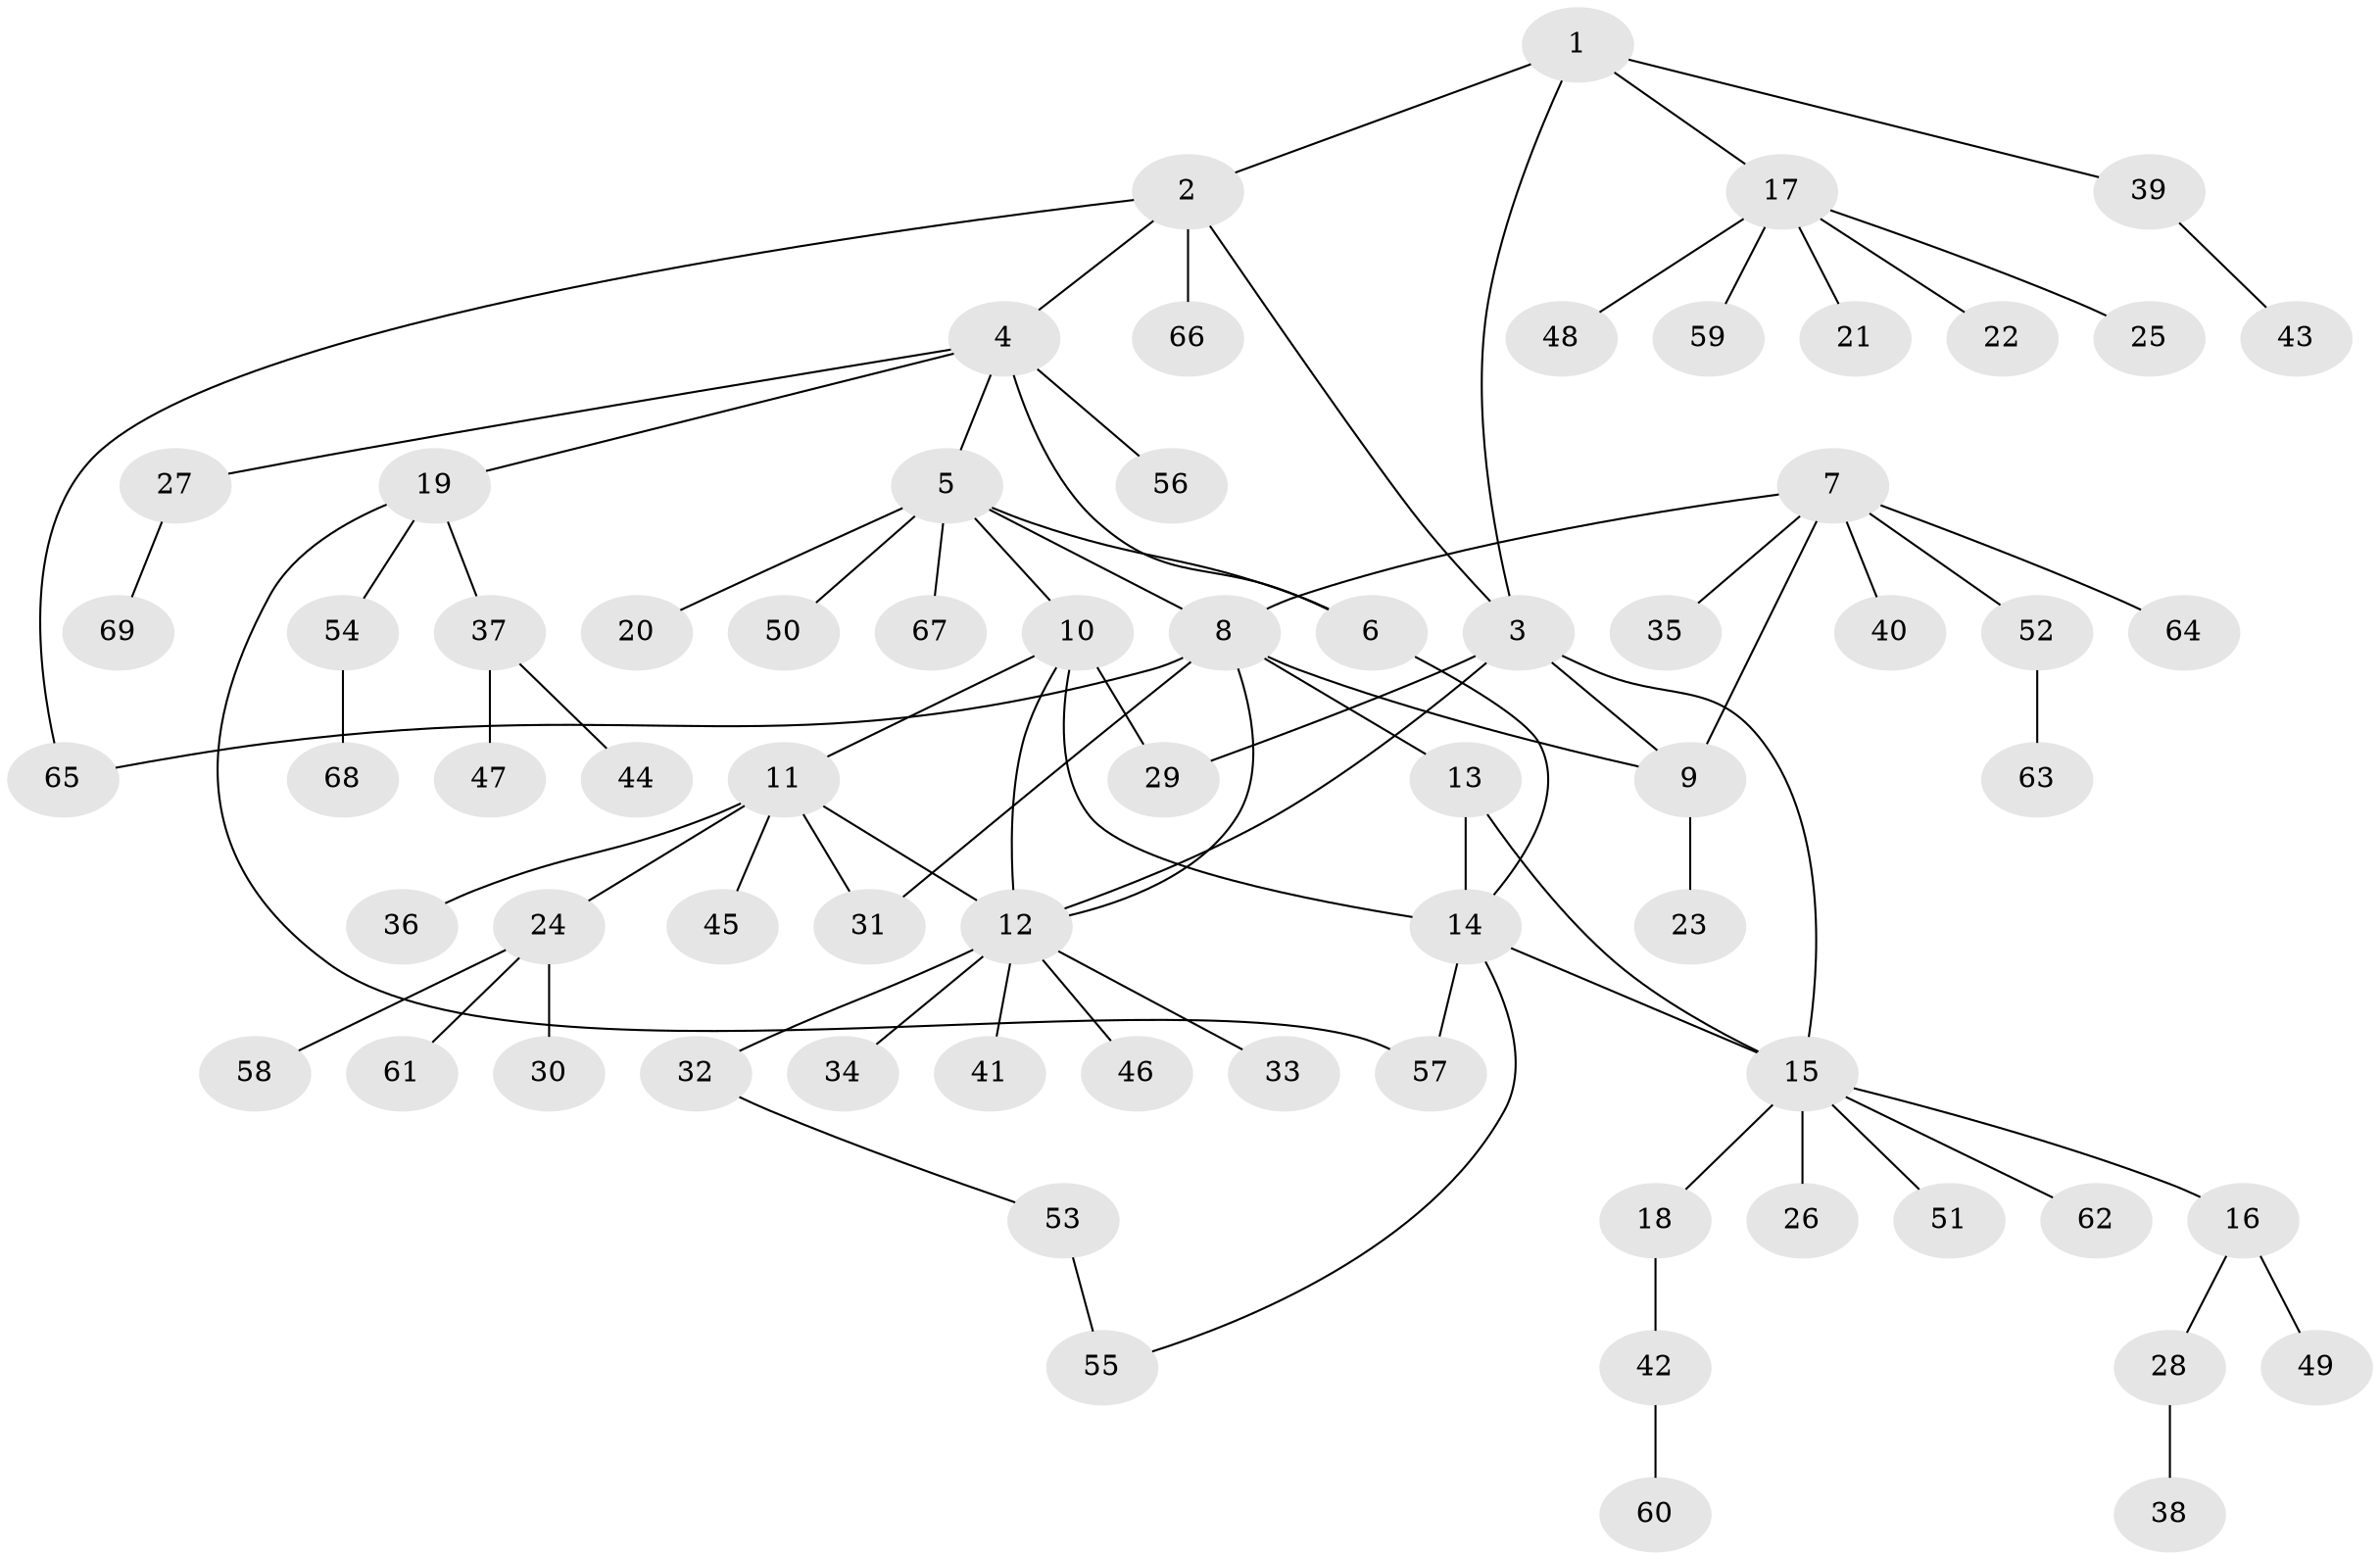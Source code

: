 // coarse degree distribution, {4: 0.06, 8: 0.02, 5: 0.08, 6: 0.04, 3: 0.08, 7: 0.06, 2: 0.2, 1: 0.46}
// Generated by graph-tools (version 1.1) at 2025/52/03/04/25 22:52:37]
// undirected, 69 vertices, 84 edges
graph export_dot {
  node [color=gray90,style=filled];
  1;
  2;
  3;
  4;
  5;
  6;
  7;
  8;
  9;
  10;
  11;
  12;
  13;
  14;
  15;
  16;
  17;
  18;
  19;
  20;
  21;
  22;
  23;
  24;
  25;
  26;
  27;
  28;
  29;
  30;
  31;
  32;
  33;
  34;
  35;
  36;
  37;
  38;
  39;
  40;
  41;
  42;
  43;
  44;
  45;
  46;
  47;
  48;
  49;
  50;
  51;
  52;
  53;
  54;
  55;
  56;
  57;
  58;
  59;
  60;
  61;
  62;
  63;
  64;
  65;
  66;
  67;
  68;
  69;
  1 -- 2;
  1 -- 3;
  1 -- 17;
  1 -- 39;
  2 -- 3;
  2 -- 4;
  2 -- 65;
  2 -- 66;
  3 -- 9;
  3 -- 12;
  3 -- 15;
  3 -- 29;
  4 -- 5;
  4 -- 6;
  4 -- 19;
  4 -- 27;
  4 -- 56;
  5 -- 6;
  5 -- 8;
  5 -- 10;
  5 -- 20;
  5 -- 50;
  5 -- 67;
  6 -- 14;
  7 -- 8;
  7 -- 9;
  7 -- 35;
  7 -- 40;
  7 -- 52;
  7 -- 64;
  8 -- 9;
  8 -- 12;
  8 -- 13;
  8 -- 31;
  8 -- 65;
  9 -- 23;
  10 -- 11;
  10 -- 12;
  10 -- 14;
  10 -- 29;
  11 -- 12;
  11 -- 24;
  11 -- 31;
  11 -- 36;
  11 -- 45;
  12 -- 32;
  12 -- 33;
  12 -- 34;
  12 -- 41;
  12 -- 46;
  13 -- 14;
  13 -- 15;
  14 -- 15;
  14 -- 55;
  14 -- 57;
  15 -- 16;
  15 -- 18;
  15 -- 26;
  15 -- 51;
  15 -- 62;
  16 -- 28;
  16 -- 49;
  17 -- 21;
  17 -- 22;
  17 -- 25;
  17 -- 48;
  17 -- 59;
  18 -- 42;
  19 -- 37;
  19 -- 54;
  19 -- 57;
  24 -- 30;
  24 -- 58;
  24 -- 61;
  27 -- 69;
  28 -- 38;
  32 -- 53;
  37 -- 44;
  37 -- 47;
  39 -- 43;
  42 -- 60;
  52 -- 63;
  53 -- 55;
  54 -- 68;
}
